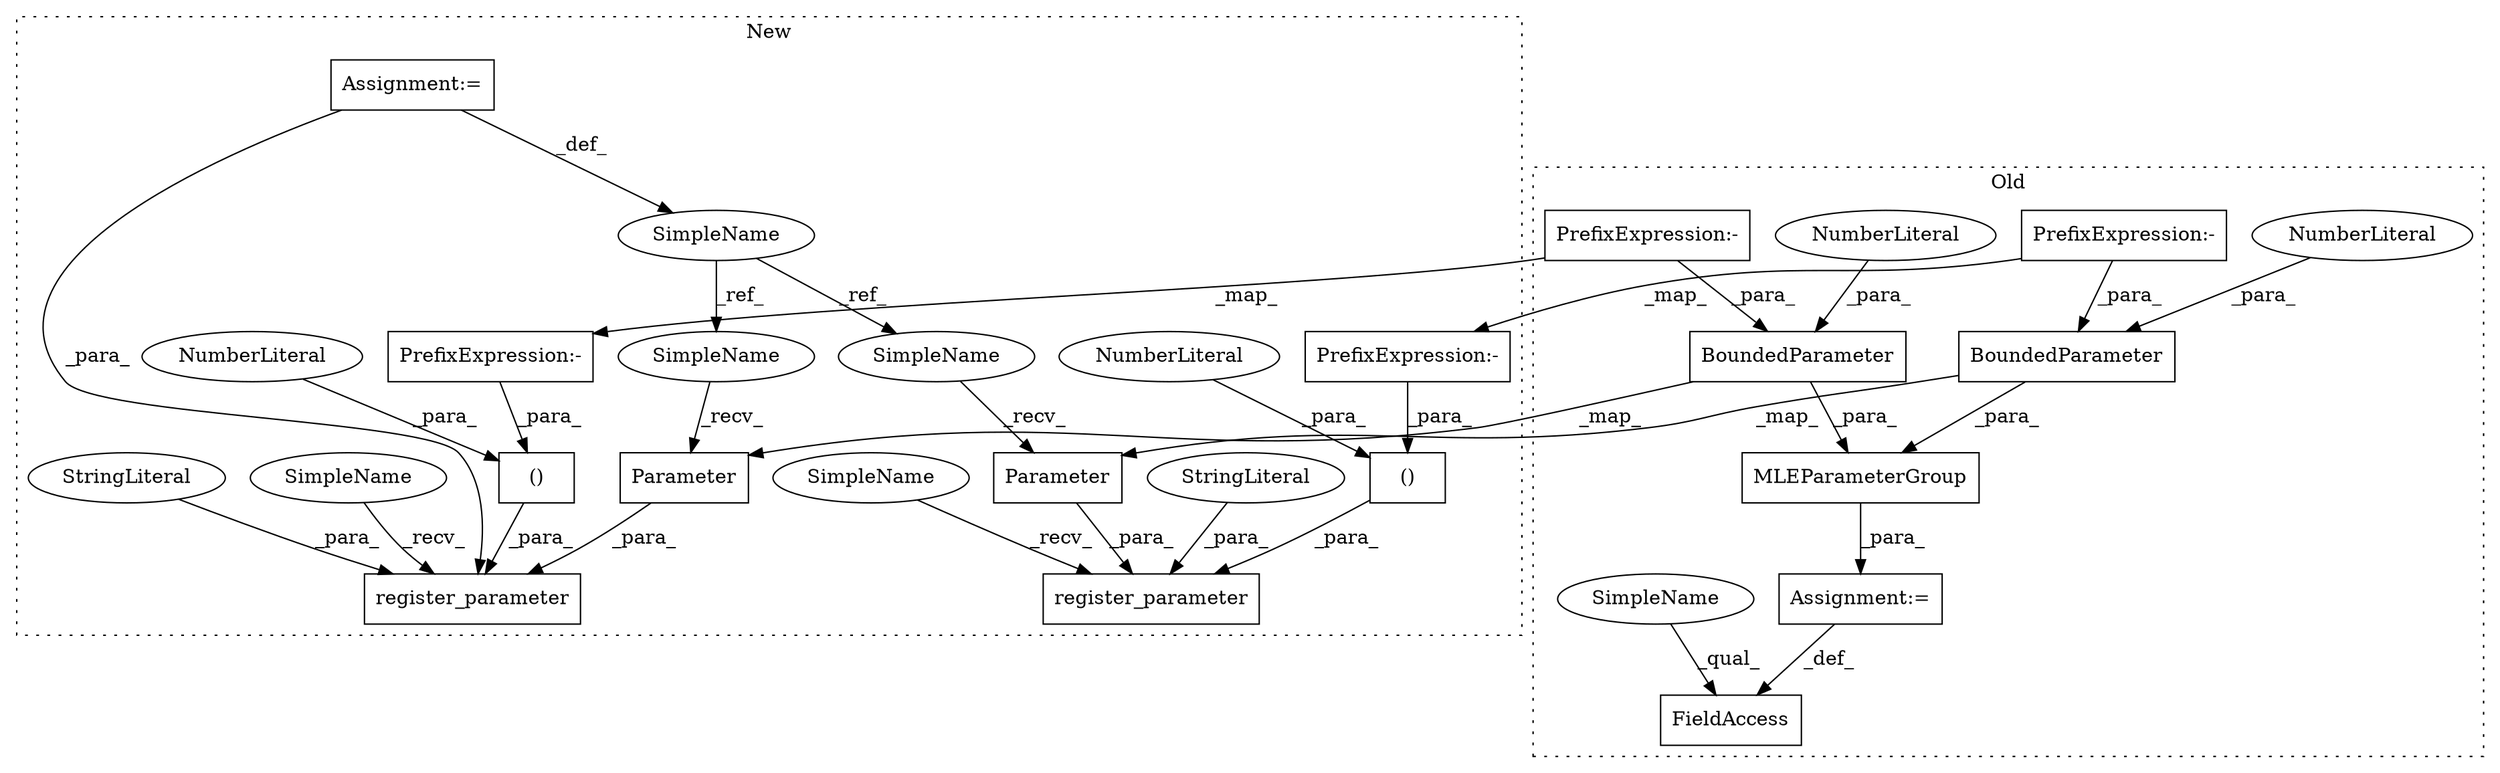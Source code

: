 digraph G {
subgraph cluster0 {
1 [label="MLEParameterGroup" a="32" s="1296,1505" l="18,1" shape="box"];
6 [label="BoundedParameter" a="32" s="1428,1466" l="17,1" shape="box"];
7 [label="NumberLiteral" a="34" s="1465" l="1" shape="ellipse"];
8 [label="FieldAccess" a="22" s="1278" l="17" shape="box"];
11 [label="Assignment:=" a="7" s="1295" l="1" shape="box"];
14 [label="BoundedParameter" a="32" s="1314,1350" l="17,1" shape="box"];
15 [label="NumberLiteral" a="34" s="1349" l="1" shape="ellipse"];
20 [label="PrefixExpression:-" a="38" s="1346" l="1" shape="box"];
22 [label="PrefixExpression:-" a="38" s="1462" l="1" shape="box"];
24 [label="SimpleName" a="42" s="1278" l="4" shape="ellipse"];
label = "Old";
style="dotted";
}
subgraph cluster1 {
2 [label="()" a="106" s="1602" l="16" shape="box"];
3 [label="NumberLiteral" a="34" s="1617" l="1" shape="ellipse"];
4 [label="register_parameter" a="32" s="1533,1618" l="19,2" shape="box"];
5 [label="Parameter" a="32" s="1569,1595" l="10,1" shape="box"];
9 [label="Assignment:=" a="7" s="1065" l="2" shape="box"];
10 [label="StringLiteral" a="45" s="1552" l="13" shape="ellipse"];
12 [label="SimpleName" a="42" s="1065" l="2" shape="ellipse"];
13 [label="Parameter" a="32" s="1279,1303" l="10,1" shape="box"];
16 [label="register_parameter" a="32" s="1241,1326" l="19,2" shape="box"];
17 [label="()" a="106" s="1310" l="16" shape="box"];
18 [label="NumberLiteral" a="34" s="1325" l="1" shape="ellipse"];
19 [label="StringLiteral" a="45" s="1260" l="15" shape="ellipse"];
21 [label="PrefixExpression:-" a="38" s="1310" l="1" shape="box"];
23 [label="PrefixExpression:-" a="38" s="1602" l="1" shape="box"];
25 [label="SimpleName" a="42" s="1566" l="2" shape="ellipse"];
26 [label="SimpleName" a="42" s="1276" l="2" shape="ellipse"];
27 [label="SimpleName" a="42" s="1236" l="4" shape="ellipse"];
28 [label="SimpleName" a="42" s="1528" l="4" shape="ellipse"];
label = "New";
style="dotted";
}
1 -> 11 [label="_para_"];
2 -> 4 [label="_para_"];
3 -> 2 [label="_para_"];
5 -> 4 [label="_para_"];
6 -> 5 [label="_map_"];
6 -> 1 [label="_para_"];
7 -> 6 [label="_para_"];
9 -> 16 [label="_para_"];
9 -> 12 [label="_def_"];
10 -> 4 [label="_para_"];
11 -> 8 [label="_def_"];
12 -> 26 [label="_ref_"];
12 -> 25 [label="_ref_"];
13 -> 16 [label="_para_"];
14 -> 1 [label="_para_"];
14 -> 13 [label="_map_"];
15 -> 14 [label="_para_"];
17 -> 16 [label="_para_"];
18 -> 17 [label="_para_"];
19 -> 16 [label="_para_"];
20 -> 21 [label="_map_"];
20 -> 14 [label="_para_"];
21 -> 17 [label="_para_"];
22 -> 6 [label="_para_"];
22 -> 23 [label="_map_"];
23 -> 2 [label="_para_"];
24 -> 8 [label="_qual_"];
25 -> 5 [label="_recv_"];
26 -> 13 [label="_recv_"];
27 -> 16 [label="_recv_"];
28 -> 4 [label="_recv_"];
}